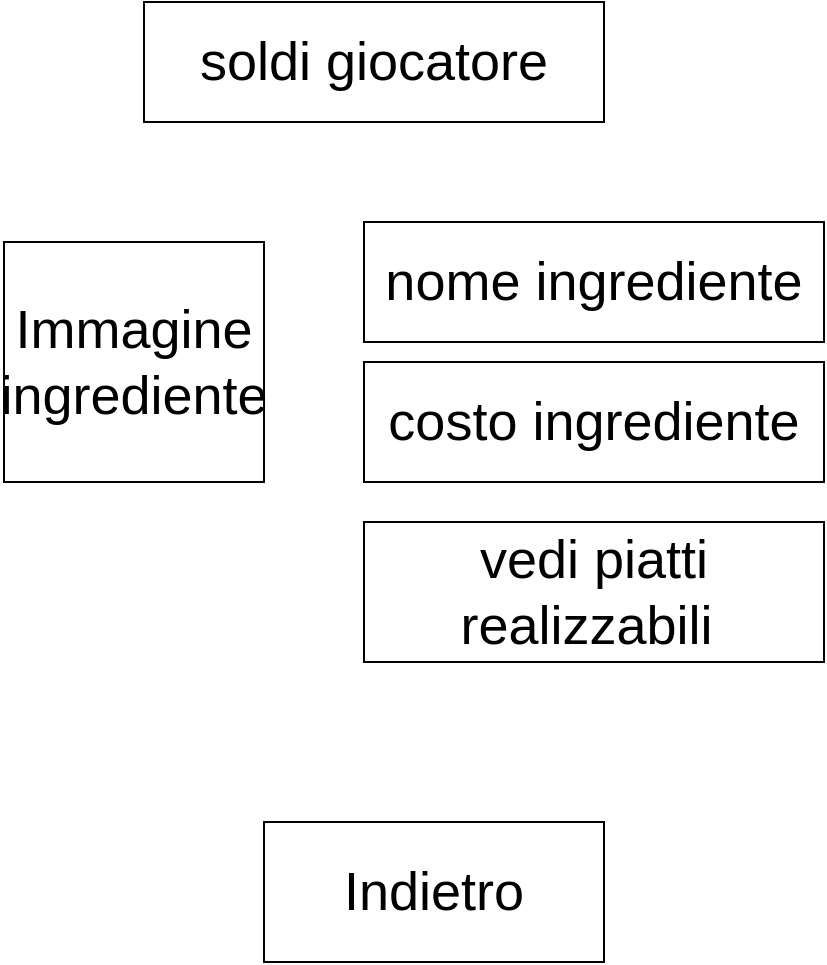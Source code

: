 <mxfile version="20.0.4" type="device"><diagram id="yoXCfqrvb7frqkdutgzq" name="Page-1"><mxGraphModel dx="1727" dy="768" grid="1" gridSize="10" guides="1" tooltips="1" connect="1" arrows="1" fold="1" page="1" pageScale="1" pageWidth="850" pageHeight="1100" math="0" shadow="0"><root><mxCell id="0"/><mxCell id="1" parent="0"/><mxCell id="GjnBivaTFhjUXiDbdBam-4" value="costo ingrediente" style="rounded=0;whiteSpace=wrap;html=1;fontSize=27;" parent="1" vertex="1"><mxGeometry x="-300" y="310" width="230" height="60" as="geometry"/></mxCell><mxCell id="GjnBivaTFhjUXiDbdBam-5" value="vedi piatti realizzabili&amp;nbsp;" style="rounded=0;whiteSpace=wrap;html=1;fontSize=27;" parent="1" vertex="1"><mxGeometry x="-300" y="390" width="230" height="70" as="geometry"/></mxCell><mxCell id="GjnBivaTFhjUXiDbdBam-6" value="Immagine ingrediente" style="rounded=0;whiteSpace=wrap;html=1;fontSize=27;" parent="1" vertex="1"><mxGeometry x="-480" y="250" width="130" height="120" as="geometry"/></mxCell><mxCell id="GjnBivaTFhjUXiDbdBam-7" value="nome ingrediente" style="rounded=0;whiteSpace=wrap;html=1;fontSize=27;" parent="1" vertex="1"><mxGeometry x="-300" y="240" width="230" height="60" as="geometry"/></mxCell><mxCell id="GjnBivaTFhjUXiDbdBam-13" value="Indietro" style="rounded=0;whiteSpace=wrap;html=1;fontSize=27;" parent="1" vertex="1"><mxGeometry x="-350" y="540" width="170" height="70" as="geometry"/></mxCell><mxCell id="tgCu9PnB7jUw_1xOqgVD-1" value="soldi giocatore" style="rounded=0;whiteSpace=wrap;html=1;fontSize=27;" vertex="1" parent="1"><mxGeometry x="-410" y="130" width="230" height="60" as="geometry"/></mxCell></root></mxGraphModel></diagram></mxfile>